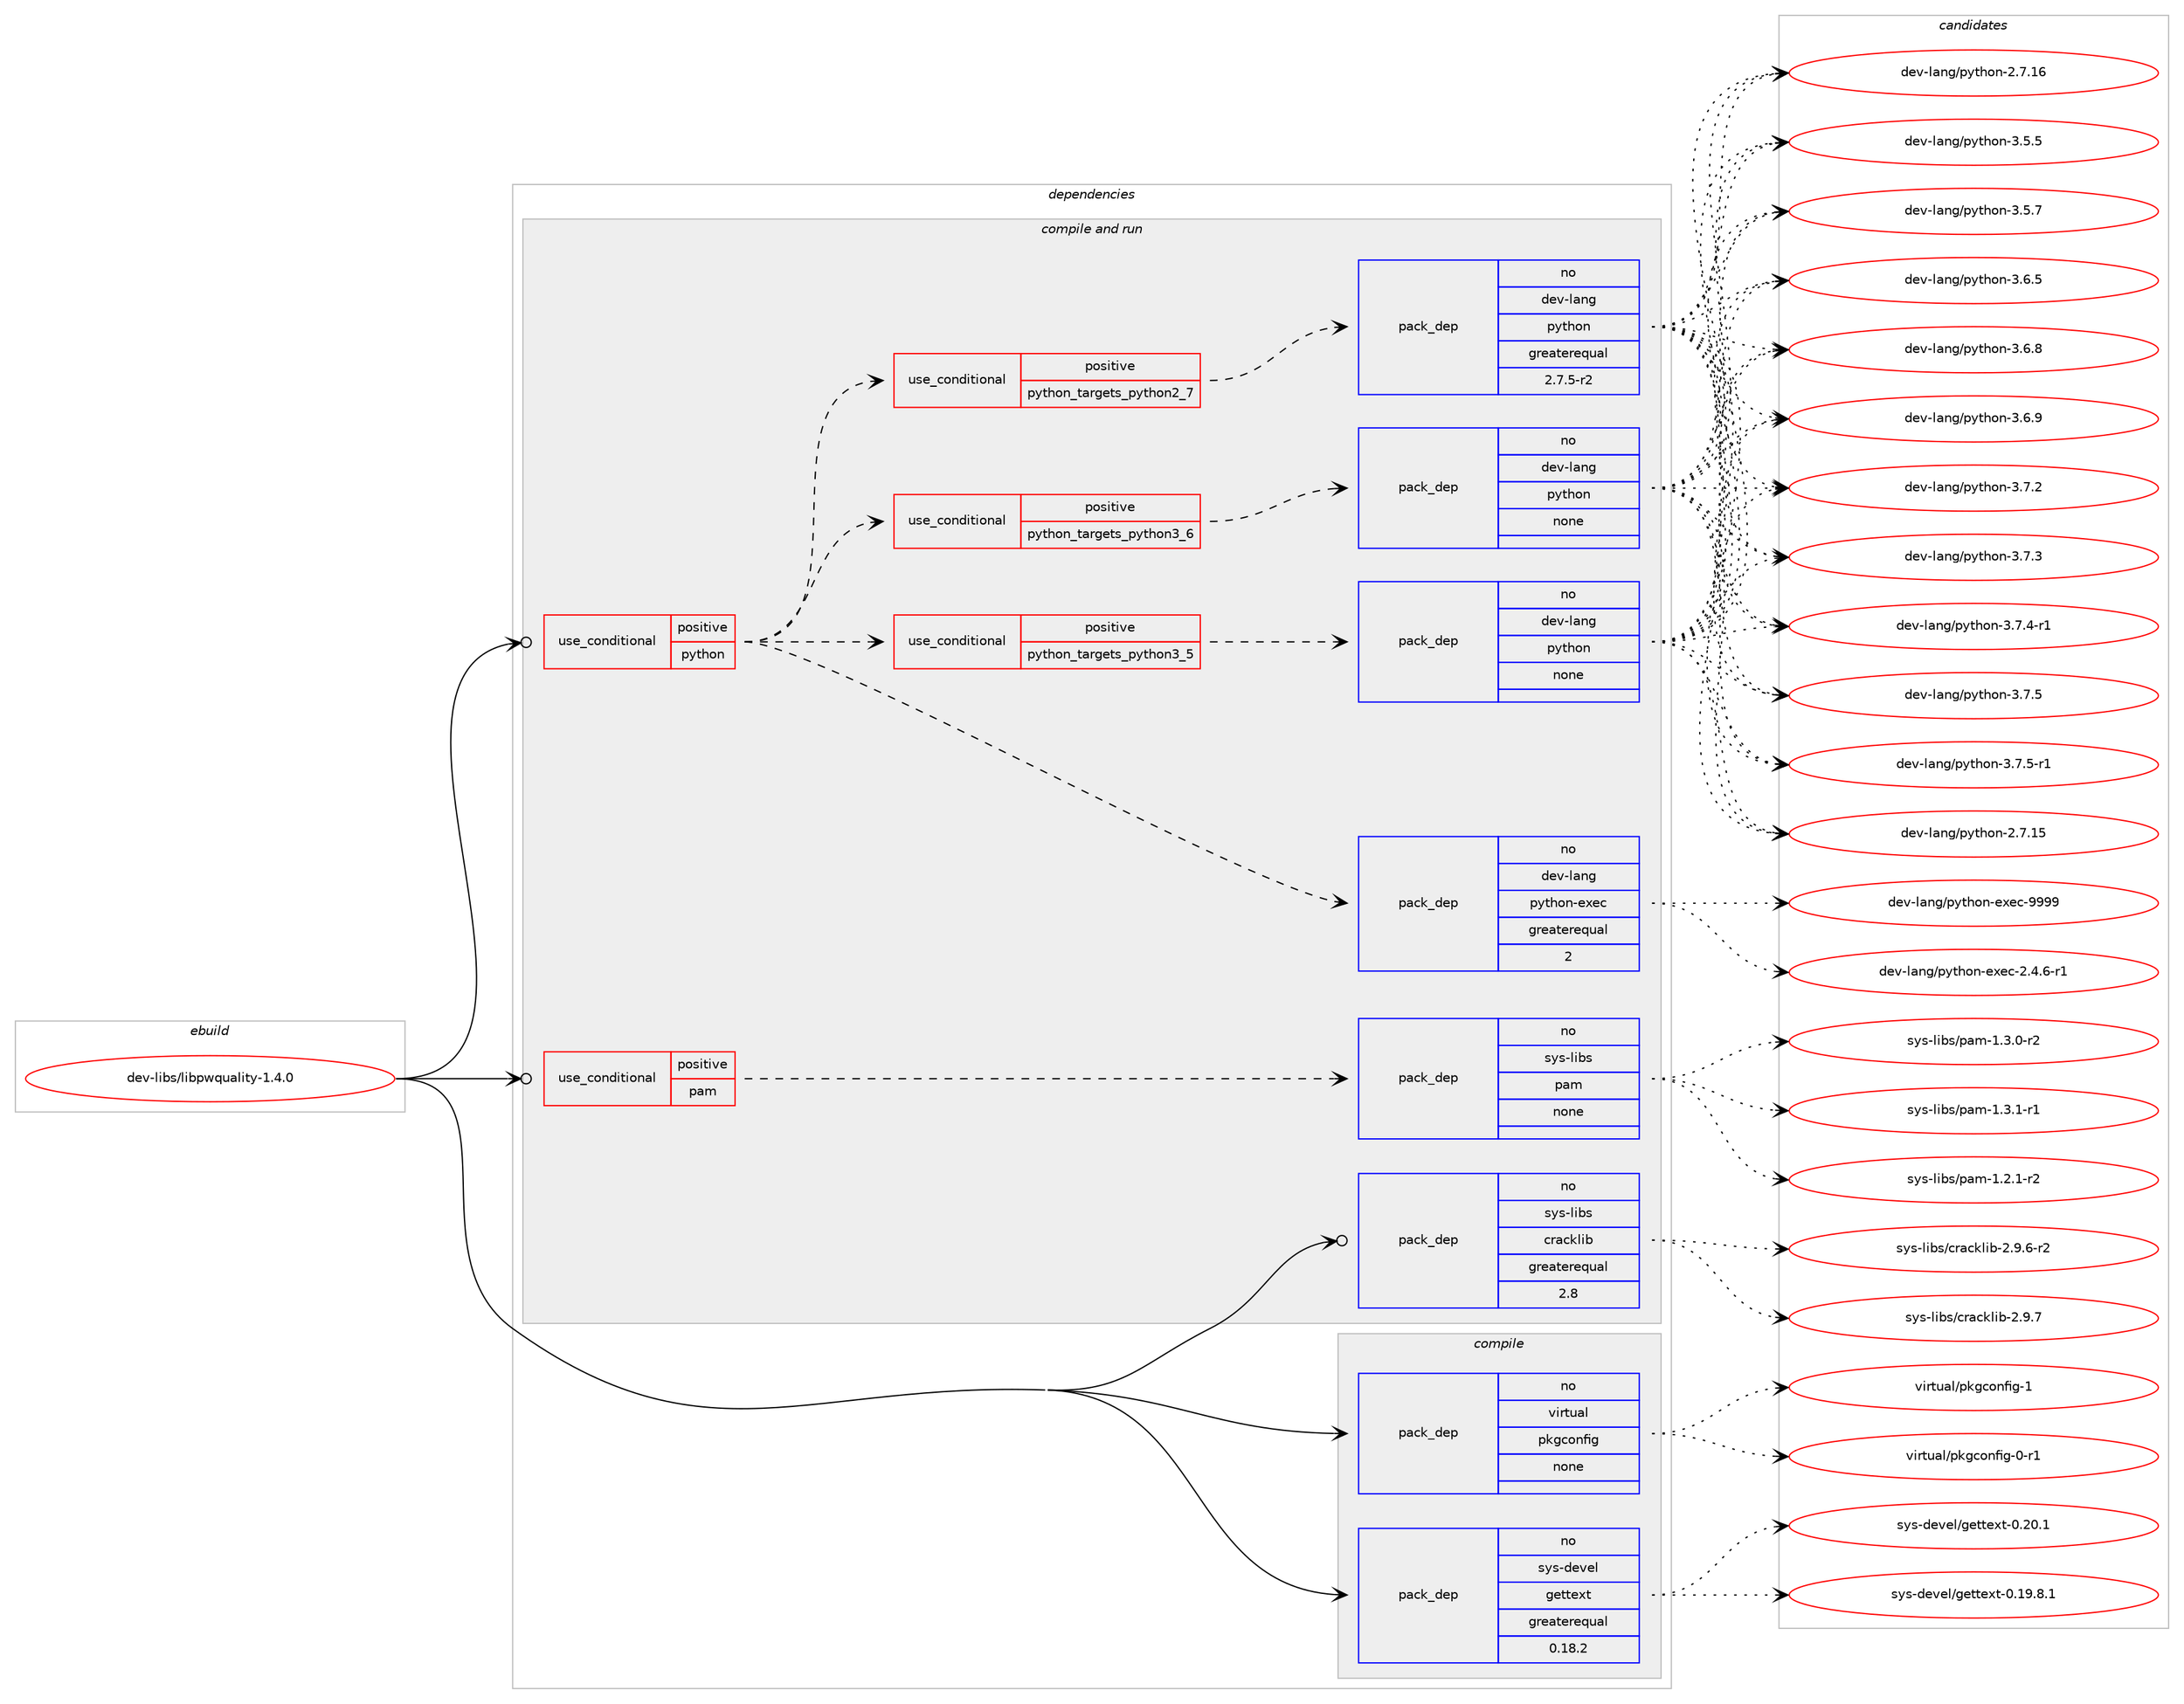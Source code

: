 digraph prolog {

# *************
# Graph options
# *************

newrank=true;
concentrate=true;
compound=true;
graph [rankdir=LR,fontname=Helvetica,fontsize=10,ranksep=1.5];#, ranksep=2.5, nodesep=0.2];
edge  [arrowhead=vee];
node  [fontname=Helvetica,fontsize=10];

# **********
# The ebuild
# **********

subgraph cluster_leftcol {
color=gray;
rank=same;
label=<<i>ebuild</i>>;
id [label="dev-libs/libpwquality-1.4.0", color=red, width=4, href="../dev-libs/libpwquality-1.4.0.svg"];
}

# ****************
# The dependencies
# ****************

subgraph cluster_midcol {
color=gray;
label=<<i>dependencies</i>>;
subgraph cluster_compile {
fillcolor="#eeeeee";
style=filled;
label=<<i>compile</i>>;
subgraph pack423272 {
dependency566780 [label=<<TABLE BORDER="0" CELLBORDER="1" CELLSPACING="0" CELLPADDING="4" WIDTH="220"><TR><TD ROWSPAN="6" CELLPADDING="30">pack_dep</TD></TR><TR><TD WIDTH="110">no</TD></TR><TR><TD>sys-devel</TD></TR><TR><TD>gettext</TD></TR><TR><TD>greaterequal</TD></TR><TR><TD>0.18.2</TD></TR></TABLE>>, shape=none, color=blue];
}
id:e -> dependency566780:w [weight=20,style="solid",arrowhead="vee"];
subgraph pack423273 {
dependency566781 [label=<<TABLE BORDER="0" CELLBORDER="1" CELLSPACING="0" CELLPADDING="4" WIDTH="220"><TR><TD ROWSPAN="6" CELLPADDING="30">pack_dep</TD></TR><TR><TD WIDTH="110">no</TD></TR><TR><TD>virtual</TD></TR><TR><TD>pkgconfig</TD></TR><TR><TD>none</TD></TR><TR><TD></TD></TR></TABLE>>, shape=none, color=blue];
}
id:e -> dependency566781:w [weight=20,style="solid",arrowhead="vee"];
}
subgraph cluster_compileandrun {
fillcolor="#eeeeee";
style=filled;
label=<<i>compile and run</i>>;
subgraph cond131995 {
dependency566782 [label=<<TABLE BORDER="0" CELLBORDER="1" CELLSPACING="0" CELLPADDING="4"><TR><TD ROWSPAN="3" CELLPADDING="10">use_conditional</TD></TR><TR><TD>positive</TD></TR><TR><TD>pam</TD></TR></TABLE>>, shape=none, color=red];
subgraph pack423274 {
dependency566783 [label=<<TABLE BORDER="0" CELLBORDER="1" CELLSPACING="0" CELLPADDING="4" WIDTH="220"><TR><TD ROWSPAN="6" CELLPADDING="30">pack_dep</TD></TR><TR><TD WIDTH="110">no</TD></TR><TR><TD>sys-libs</TD></TR><TR><TD>pam</TD></TR><TR><TD>none</TD></TR><TR><TD></TD></TR></TABLE>>, shape=none, color=blue];
}
dependency566782:e -> dependency566783:w [weight=20,style="dashed",arrowhead="vee"];
}
id:e -> dependency566782:w [weight=20,style="solid",arrowhead="odotvee"];
subgraph cond131996 {
dependency566784 [label=<<TABLE BORDER="0" CELLBORDER="1" CELLSPACING="0" CELLPADDING="4"><TR><TD ROWSPAN="3" CELLPADDING="10">use_conditional</TD></TR><TR><TD>positive</TD></TR><TR><TD>python</TD></TR></TABLE>>, shape=none, color=red];
subgraph cond131997 {
dependency566785 [label=<<TABLE BORDER="0" CELLBORDER="1" CELLSPACING="0" CELLPADDING="4"><TR><TD ROWSPAN="3" CELLPADDING="10">use_conditional</TD></TR><TR><TD>positive</TD></TR><TR><TD>python_targets_python2_7</TD></TR></TABLE>>, shape=none, color=red];
subgraph pack423275 {
dependency566786 [label=<<TABLE BORDER="0" CELLBORDER="1" CELLSPACING="0" CELLPADDING="4" WIDTH="220"><TR><TD ROWSPAN="6" CELLPADDING="30">pack_dep</TD></TR><TR><TD WIDTH="110">no</TD></TR><TR><TD>dev-lang</TD></TR><TR><TD>python</TD></TR><TR><TD>greaterequal</TD></TR><TR><TD>2.7.5-r2</TD></TR></TABLE>>, shape=none, color=blue];
}
dependency566785:e -> dependency566786:w [weight=20,style="dashed",arrowhead="vee"];
}
dependency566784:e -> dependency566785:w [weight=20,style="dashed",arrowhead="vee"];
subgraph cond131998 {
dependency566787 [label=<<TABLE BORDER="0" CELLBORDER="1" CELLSPACING="0" CELLPADDING="4"><TR><TD ROWSPAN="3" CELLPADDING="10">use_conditional</TD></TR><TR><TD>positive</TD></TR><TR><TD>python_targets_python3_5</TD></TR></TABLE>>, shape=none, color=red];
subgraph pack423276 {
dependency566788 [label=<<TABLE BORDER="0" CELLBORDER="1" CELLSPACING="0" CELLPADDING="4" WIDTH="220"><TR><TD ROWSPAN="6" CELLPADDING="30">pack_dep</TD></TR><TR><TD WIDTH="110">no</TD></TR><TR><TD>dev-lang</TD></TR><TR><TD>python</TD></TR><TR><TD>none</TD></TR><TR><TD></TD></TR></TABLE>>, shape=none, color=blue];
}
dependency566787:e -> dependency566788:w [weight=20,style="dashed",arrowhead="vee"];
}
dependency566784:e -> dependency566787:w [weight=20,style="dashed",arrowhead="vee"];
subgraph cond131999 {
dependency566789 [label=<<TABLE BORDER="0" CELLBORDER="1" CELLSPACING="0" CELLPADDING="4"><TR><TD ROWSPAN="3" CELLPADDING="10">use_conditional</TD></TR><TR><TD>positive</TD></TR><TR><TD>python_targets_python3_6</TD></TR></TABLE>>, shape=none, color=red];
subgraph pack423277 {
dependency566790 [label=<<TABLE BORDER="0" CELLBORDER="1" CELLSPACING="0" CELLPADDING="4" WIDTH="220"><TR><TD ROWSPAN="6" CELLPADDING="30">pack_dep</TD></TR><TR><TD WIDTH="110">no</TD></TR><TR><TD>dev-lang</TD></TR><TR><TD>python</TD></TR><TR><TD>none</TD></TR><TR><TD></TD></TR></TABLE>>, shape=none, color=blue];
}
dependency566789:e -> dependency566790:w [weight=20,style="dashed",arrowhead="vee"];
}
dependency566784:e -> dependency566789:w [weight=20,style="dashed",arrowhead="vee"];
subgraph pack423278 {
dependency566791 [label=<<TABLE BORDER="0" CELLBORDER="1" CELLSPACING="0" CELLPADDING="4" WIDTH="220"><TR><TD ROWSPAN="6" CELLPADDING="30">pack_dep</TD></TR><TR><TD WIDTH="110">no</TD></TR><TR><TD>dev-lang</TD></TR><TR><TD>python-exec</TD></TR><TR><TD>greaterequal</TD></TR><TR><TD>2</TD></TR></TABLE>>, shape=none, color=blue];
}
dependency566784:e -> dependency566791:w [weight=20,style="dashed",arrowhead="vee"];
}
id:e -> dependency566784:w [weight=20,style="solid",arrowhead="odotvee"];
subgraph pack423279 {
dependency566792 [label=<<TABLE BORDER="0" CELLBORDER="1" CELLSPACING="0" CELLPADDING="4" WIDTH="220"><TR><TD ROWSPAN="6" CELLPADDING="30">pack_dep</TD></TR><TR><TD WIDTH="110">no</TD></TR><TR><TD>sys-libs</TD></TR><TR><TD>cracklib</TD></TR><TR><TD>greaterequal</TD></TR><TR><TD>2.8</TD></TR></TABLE>>, shape=none, color=blue];
}
id:e -> dependency566792:w [weight=20,style="solid",arrowhead="odotvee"];
}
subgraph cluster_run {
fillcolor="#eeeeee";
style=filled;
label=<<i>run</i>>;
}
}

# **************
# The candidates
# **************

subgraph cluster_choices {
rank=same;
color=gray;
label=<<i>candidates</i>>;

subgraph choice423272 {
color=black;
nodesep=1;
choice1151211154510010111810110847103101116116101120116454846495746564649 [label="sys-devel/gettext-0.19.8.1", color=red, width=4,href="../sys-devel/gettext-0.19.8.1.svg"];
choice115121115451001011181011084710310111611610112011645484650484649 [label="sys-devel/gettext-0.20.1", color=red, width=4,href="../sys-devel/gettext-0.20.1.svg"];
dependency566780:e -> choice1151211154510010111810110847103101116116101120116454846495746564649:w [style=dotted,weight="100"];
dependency566780:e -> choice115121115451001011181011084710310111611610112011645484650484649:w [style=dotted,weight="100"];
}
subgraph choice423273 {
color=black;
nodesep=1;
choice11810511411611797108471121071039911111010210510345484511449 [label="virtual/pkgconfig-0-r1", color=red, width=4,href="../virtual/pkgconfig-0-r1.svg"];
choice1181051141161179710847112107103991111101021051034549 [label="virtual/pkgconfig-1", color=red, width=4,href="../virtual/pkgconfig-1.svg"];
dependency566781:e -> choice11810511411611797108471121071039911111010210510345484511449:w [style=dotted,weight="100"];
dependency566781:e -> choice1181051141161179710847112107103991111101021051034549:w [style=dotted,weight="100"];
}
subgraph choice423274 {
color=black;
nodesep=1;
choice115121115451081059811547112971094549465046494511450 [label="sys-libs/pam-1.2.1-r2", color=red, width=4,href="../sys-libs/pam-1.2.1-r2.svg"];
choice115121115451081059811547112971094549465146484511450 [label="sys-libs/pam-1.3.0-r2", color=red, width=4,href="../sys-libs/pam-1.3.0-r2.svg"];
choice115121115451081059811547112971094549465146494511449 [label="sys-libs/pam-1.3.1-r1", color=red, width=4,href="../sys-libs/pam-1.3.1-r1.svg"];
dependency566783:e -> choice115121115451081059811547112971094549465046494511450:w [style=dotted,weight="100"];
dependency566783:e -> choice115121115451081059811547112971094549465146484511450:w [style=dotted,weight="100"];
dependency566783:e -> choice115121115451081059811547112971094549465146494511449:w [style=dotted,weight="100"];
}
subgraph choice423275 {
color=black;
nodesep=1;
choice10010111845108971101034711212111610411111045504655464953 [label="dev-lang/python-2.7.15", color=red, width=4,href="../dev-lang/python-2.7.15.svg"];
choice10010111845108971101034711212111610411111045504655464954 [label="dev-lang/python-2.7.16", color=red, width=4,href="../dev-lang/python-2.7.16.svg"];
choice100101118451089711010347112121116104111110455146534653 [label="dev-lang/python-3.5.5", color=red, width=4,href="../dev-lang/python-3.5.5.svg"];
choice100101118451089711010347112121116104111110455146534655 [label="dev-lang/python-3.5.7", color=red, width=4,href="../dev-lang/python-3.5.7.svg"];
choice100101118451089711010347112121116104111110455146544653 [label="dev-lang/python-3.6.5", color=red, width=4,href="../dev-lang/python-3.6.5.svg"];
choice100101118451089711010347112121116104111110455146544656 [label="dev-lang/python-3.6.8", color=red, width=4,href="../dev-lang/python-3.6.8.svg"];
choice100101118451089711010347112121116104111110455146544657 [label="dev-lang/python-3.6.9", color=red, width=4,href="../dev-lang/python-3.6.9.svg"];
choice100101118451089711010347112121116104111110455146554650 [label="dev-lang/python-3.7.2", color=red, width=4,href="../dev-lang/python-3.7.2.svg"];
choice100101118451089711010347112121116104111110455146554651 [label="dev-lang/python-3.7.3", color=red, width=4,href="../dev-lang/python-3.7.3.svg"];
choice1001011184510897110103471121211161041111104551465546524511449 [label="dev-lang/python-3.7.4-r1", color=red, width=4,href="../dev-lang/python-3.7.4-r1.svg"];
choice100101118451089711010347112121116104111110455146554653 [label="dev-lang/python-3.7.5", color=red, width=4,href="../dev-lang/python-3.7.5.svg"];
choice1001011184510897110103471121211161041111104551465546534511449 [label="dev-lang/python-3.7.5-r1", color=red, width=4,href="../dev-lang/python-3.7.5-r1.svg"];
dependency566786:e -> choice10010111845108971101034711212111610411111045504655464953:w [style=dotted,weight="100"];
dependency566786:e -> choice10010111845108971101034711212111610411111045504655464954:w [style=dotted,weight="100"];
dependency566786:e -> choice100101118451089711010347112121116104111110455146534653:w [style=dotted,weight="100"];
dependency566786:e -> choice100101118451089711010347112121116104111110455146534655:w [style=dotted,weight="100"];
dependency566786:e -> choice100101118451089711010347112121116104111110455146544653:w [style=dotted,weight="100"];
dependency566786:e -> choice100101118451089711010347112121116104111110455146544656:w [style=dotted,weight="100"];
dependency566786:e -> choice100101118451089711010347112121116104111110455146544657:w [style=dotted,weight="100"];
dependency566786:e -> choice100101118451089711010347112121116104111110455146554650:w [style=dotted,weight="100"];
dependency566786:e -> choice100101118451089711010347112121116104111110455146554651:w [style=dotted,weight="100"];
dependency566786:e -> choice1001011184510897110103471121211161041111104551465546524511449:w [style=dotted,weight="100"];
dependency566786:e -> choice100101118451089711010347112121116104111110455146554653:w [style=dotted,weight="100"];
dependency566786:e -> choice1001011184510897110103471121211161041111104551465546534511449:w [style=dotted,weight="100"];
}
subgraph choice423276 {
color=black;
nodesep=1;
choice10010111845108971101034711212111610411111045504655464953 [label="dev-lang/python-2.7.15", color=red, width=4,href="../dev-lang/python-2.7.15.svg"];
choice10010111845108971101034711212111610411111045504655464954 [label="dev-lang/python-2.7.16", color=red, width=4,href="../dev-lang/python-2.7.16.svg"];
choice100101118451089711010347112121116104111110455146534653 [label="dev-lang/python-3.5.5", color=red, width=4,href="../dev-lang/python-3.5.5.svg"];
choice100101118451089711010347112121116104111110455146534655 [label="dev-lang/python-3.5.7", color=red, width=4,href="../dev-lang/python-3.5.7.svg"];
choice100101118451089711010347112121116104111110455146544653 [label="dev-lang/python-3.6.5", color=red, width=4,href="../dev-lang/python-3.6.5.svg"];
choice100101118451089711010347112121116104111110455146544656 [label="dev-lang/python-3.6.8", color=red, width=4,href="../dev-lang/python-3.6.8.svg"];
choice100101118451089711010347112121116104111110455146544657 [label="dev-lang/python-3.6.9", color=red, width=4,href="../dev-lang/python-3.6.9.svg"];
choice100101118451089711010347112121116104111110455146554650 [label="dev-lang/python-3.7.2", color=red, width=4,href="../dev-lang/python-3.7.2.svg"];
choice100101118451089711010347112121116104111110455146554651 [label="dev-lang/python-3.7.3", color=red, width=4,href="../dev-lang/python-3.7.3.svg"];
choice1001011184510897110103471121211161041111104551465546524511449 [label="dev-lang/python-3.7.4-r1", color=red, width=4,href="../dev-lang/python-3.7.4-r1.svg"];
choice100101118451089711010347112121116104111110455146554653 [label="dev-lang/python-3.7.5", color=red, width=4,href="../dev-lang/python-3.7.5.svg"];
choice1001011184510897110103471121211161041111104551465546534511449 [label="dev-lang/python-3.7.5-r1", color=red, width=4,href="../dev-lang/python-3.7.5-r1.svg"];
dependency566788:e -> choice10010111845108971101034711212111610411111045504655464953:w [style=dotted,weight="100"];
dependency566788:e -> choice10010111845108971101034711212111610411111045504655464954:w [style=dotted,weight="100"];
dependency566788:e -> choice100101118451089711010347112121116104111110455146534653:w [style=dotted,weight="100"];
dependency566788:e -> choice100101118451089711010347112121116104111110455146534655:w [style=dotted,weight="100"];
dependency566788:e -> choice100101118451089711010347112121116104111110455146544653:w [style=dotted,weight="100"];
dependency566788:e -> choice100101118451089711010347112121116104111110455146544656:w [style=dotted,weight="100"];
dependency566788:e -> choice100101118451089711010347112121116104111110455146544657:w [style=dotted,weight="100"];
dependency566788:e -> choice100101118451089711010347112121116104111110455146554650:w [style=dotted,weight="100"];
dependency566788:e -> choice100101118451089711010347112121116104111110455146554651:w [style=dotted,weight="100"];
dependency566788:e -> choice1001011184510897110103471121211161041111104551465546524511449:w [style=dotted,weight="100"];
dependency566788:e -> choice100101118451089711010347112121116104111110455146554653:w [style=dotted,weight="100"];
dependency566788:e -> choice1001011184510897110103471121211161041111104551465546534511449:w [style=dotted,weight="100"];
}
subgraph choice423277 {
color=black;
nodesep=1;
choice10010111845108971101034711212111610411111045504655464953 [label="dev-lang/python-2.7.15", color=red, width=4,href="../dev-lang/python-2.7.15.svg"];
choice10010111845108971101034711212111610411111045504655464954 [label="dev-lang/python-2.7.16", color=red, width=4,href="../dev-lang/python-2.7.16.svg"];
choice100101118451089711010347112121116104111110455146534653 [label="dev-lang/python-3.5.5", color=red, width=4,href="../dev-lang/python-3.5.5.svg"];
choice100101118451089711010347112121116104111110455146534655 [label="dev-lang/python-3.5.7", color=red, width=4,href="../dev-lang/python-3.5.7.svg"];
choice100101118451089711010347112121116104111110455146544653 [label="dev-lang/python-3.6.5", color=red, width=4,href="../dev-lang/python-3.6.5.svg"];
choice100101118451089711010347112121116104111110455146544656 [label="dev-lang/python-3.6.8", color=red, width=4,href="../dev-lang/python-3.6.8.svg"];
choice100101118451089711010347112121116104111110455146544657 [label="dev-lang/python-3.6.9", color=red, width=4,href="../dev-lang/python-3.6.9.svg"];
choice100101118451089711010347112121116104111110455146554650 [label="dev-lang/python-3.7.2", color=red, width=4,href="../dev-lang/python-3.7.2.svg"];
choice100101118451089711010347112121116104111110455146554651 [label="dev-lang/python-3.7.3", color=red, width=4,href="../dev-lang/python-3.7.3.svg"];
choice1001011184510897110103471121211161041111104551465546524511449 [label="dev-lang/python-3.7.4-r1", color=red, width=4,href="../dev-lang/python-3.7.4-r1.svg"];
choice100101118451089711010347112121116104111110455146554653 [label="dev-lang/python-3.7.5", color=red, width=4,href="../dev-lang/python-3.7.5.svg"];
choice1001011184510897110103471121211161041111104551465546534511449 [label="dev-lang/python-3.7.5-r1", color=red, width=4,href="../dev-lang/python-3.7.5-r1.svg"];
dependency566790:e -> choice10010111845108971101034711212111610411111045504655464953:w [style=dotted,weight="100"];
dependency566790:e -> choice10010111845108971101034711212111610411111045504655464954:w [style=dotted,weight="100"];
dependency566790:e -> choice100101118451089711010347112121116104111110455146534653:w [style=dotted,weight="100"];
dependency566790:e -> choice100101118451089711010347112121116104111110455146534655:w [style=dotted,weight="100"];
dependency566790:e -> choice100101118451089711010347112121116104111110455146544653:w [style=dotted,weight="100"];
dependency566790:e -> choice100101118451089711010347112121116104111110455146544656:w [style=dotted,weight="100"];
dependency566790:e -> choice100101118451089711010347112121116104111110455146544657:w [style=dotted,weight="100"];
dependency566790:e -> choice100101118451089711010347112121116104111110455146554650:w [style=dotted,weight="100"];
dependency566790:e -> choice100101118451089711010347112121116104111110455146554651:w [style=dotted,weight="100"];
dependency566790:e -> choice1001011184510897110103471121211161041111104551465546524511449:w [style=dotted,weight="100"];
dependency566790:e -> choice100101118451089711010347112121116104111110455146554653:w [style=dotted,weight="100"];
dependency566790:e -> choice1001011184510897110103471121211161041111104551465546534511449:w [style=dotted,weight="100"];
}
subgraph choice423278 {
color=black;
nodesep=1;
choice10010111845108971101034711212111610411111045101120101994550465246544511449 [label="dev-lang/python-exec-2.4.6-r1", color=red, width=4,href="../dev-lang/python-exec-2.4.6-r1.svg"];
choice10010111845108971101034711212111610411111045101120101994557575757 [label="dev-lang/python-exec-9999", color=red, width=4,href="../dev-lang/python-exec-9999.svg"];
dependency566791:e -> choice10010111845108971101034711212111610411111045101120101994550465246544511449:w [style=dotted,weight="100"];
dependency566791:e -> choice10010111845108971101034711212111610411111045101120101994557575757:w [style=dotted,weight="100"];
}
subgraph choice423279 {
color=black;
nodesep=1;
choice115121115451081059811547991149799107108105984550465746544511450 [label="sys-libs/cracklib-2.9.6-r2", color=red, width=4,href="../sys-libs/cracklib-2.9.6-r2.svg"];
choice11512111545108105981154799114979910710810598455046574655 [label="sys-libs/cracklib-2.9.7", color=red, width=4,href="../sys-libs/cracklib-2.9.7.svg"];
dependency566792:e -> choice115121115451081059811547991149799107108105984550465746544511450:w [style=dotted,weight="100"];
dependency566792:e -> choice11512111545108105981154799114979910710810598455046574655:w [style=dotted,weight="100"];
}
}

}
